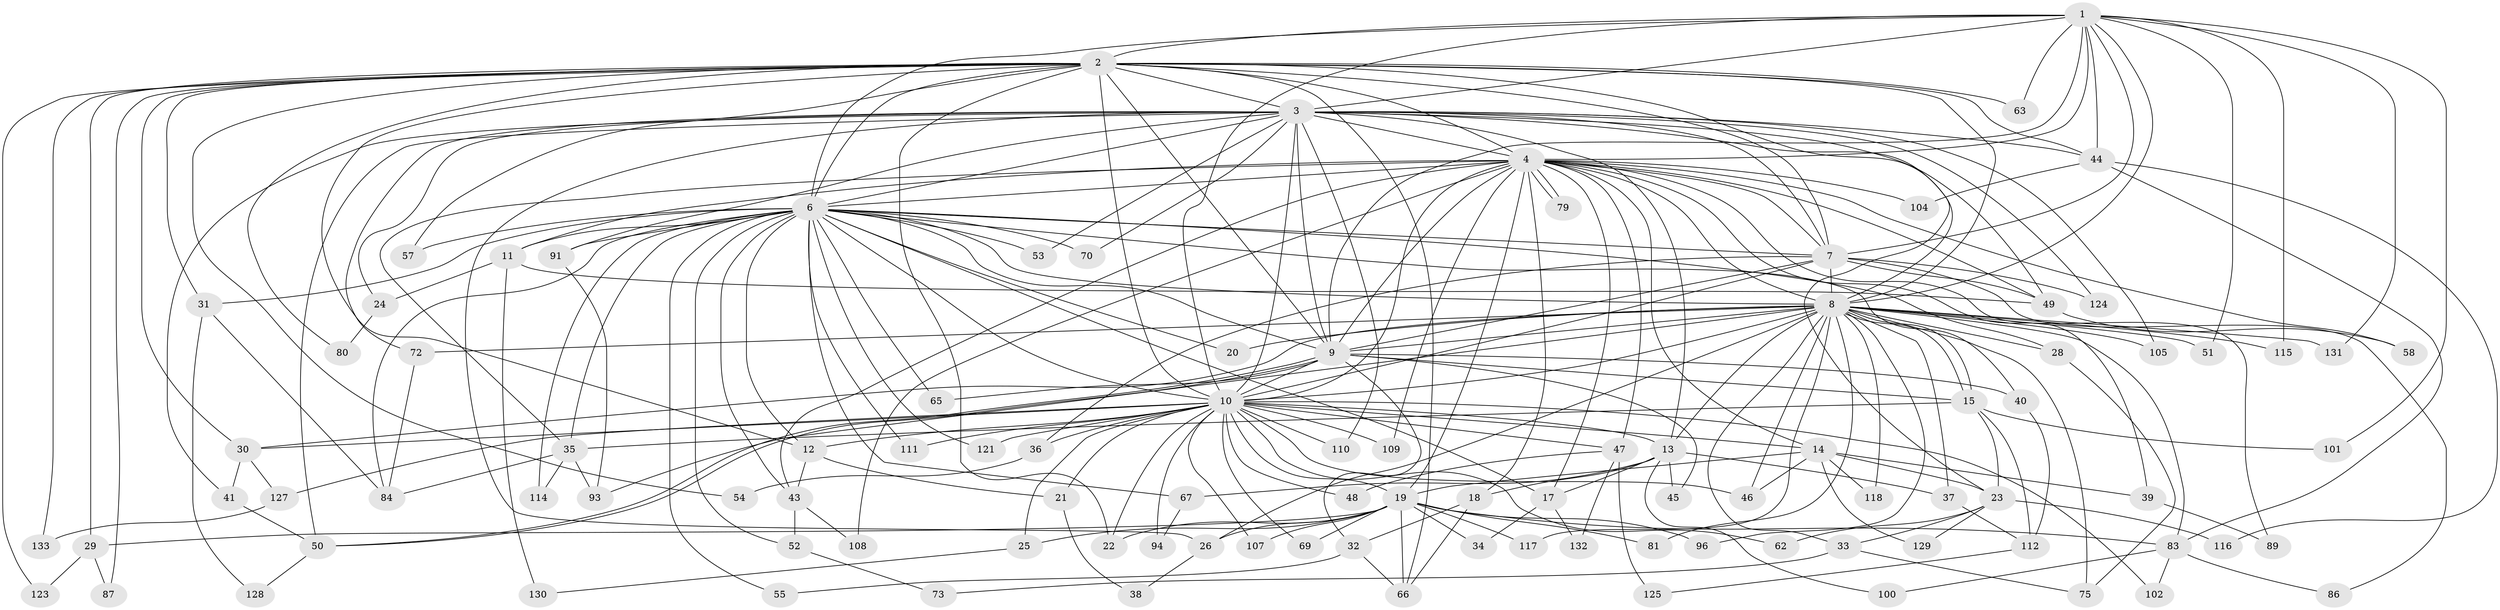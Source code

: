 // original degree distribution, {15: 0.014705882352941176, 25: 0.007352941176470588, 18: 0.007352941176470588, 27: 0.007352941176470588, 17: 0.014705882352941176, 30: 0.007352941176470588, 32: 0.007352941176470588, 33: 0.007352941176470588, 4: 0.09558823529411764, 5: 0.051470588235294115, 7: 0.029411764705882353, 6: 0.029411764705882353, 10: 0.007352941176470588, 2: 0.5514705882352942, 3: 0.16176470588235295}
// Generated by graph-tools (version 1.1) at 2025/11/02/27/25 16:11:04]
// undirected, 102 vertices, 247 edges
graph export_dot {
graph [start="1"]
  node [color=gray90,style=filled];
  1 [super="+134"];
  2 [super="+98"];
  3 [super="+5"];
  4 [super="+106"];
  6 [super="+82"];
  7 [super="+113"];
  8 [super="+56"];
  9 [super="+135"];
  10 [super="+136"];
  11 [super="+103"];
  12 [super="+95"];
  13 [super="+16"];
  14 [super="+76"];
  15 [super="+59"];
  17;
  18;
  19 [super="+27"];
  20;
  21;
  22 [super="+42"];
  23;
  24;
  25 [super="+60"];
  26 [super="+74"];
  28;
  29;
  30 [super="+90"];
  31 [super="+85"];
  32 [super="+99"];
  33;
  34;
  35 [super="+61"];
  36;
  37;
  38;
  39;
  40;
  41 [super="+122"];
  43 [super="+78"];
  44 [super="+68"];
  45;
  46 [super="+126"];
  47;
  48;
  49 [super="+64"];
  50 [super="+71"];
  51;
  52;
  53;
  54;
  55;
  57;
  58;
  62;
  63;
  65;
  66 [super="+88"];
  67;
  69;
  70;
  72;
  73;
  75 [super="+77"];
  79;
  80;
  81;
  83 [super="+97"];
  84 [super="+92"];
  86;
  87;
  89;
  91;
  93 [super="+119"];
  94;
  96;
  100;
  101;
  102;
  104;
  105;
  107;
  108;
  109;
  110;
  111;
  112 [super="+120"];
  114;
  115;
  116;
  117;
  118;
  121;
  123;
  124;
  125;
  127;
  128;
  129;
  130;
  131;
  132;
  133;
  1 -- 2;
  1 -- 3 [weight=2];
  1 -- 4;
  1 -- 6;
  1 -- 7;
  1 -- 8;
  1 -- 9;
  1 -- 10;
  1 -- 51;
  1 -- 63;
  1 -- 101;
  1 -- 115;
  1 -- 131;
  1 -- 44;
  2 -- 3 [weight=3];
  2 -- 4;
  2 -- 6;
  2 -- 7;
  2 -- 8;
  2 -- 9;
  2 -- 10;
  2 -- 12;
  2 -- 22;
  2 -- 23;
  2 -- 29;
  2 -- 30;
  2 -- 31;
  2 -- 44;
  2 -- 54;
  2 -- 57;
  2 -- 63;
  2 -- 66;
  2 -- 80;
  2 -- 87;
  2 -- 123;
  2 -- 133;
  3 -- 4 [weight=2];
  3 -- 6 [weight=2];
  3 -- 7 [weight=2];
  3 -- 8 [weight=3];
  3 -- 9 [weight=2];
  3 -- 10 [weight=2];
  3 -- 24;
  3 -- 26;
  3 -- 41;
  3 -- 44 [weight=2];
  3 -- 53;
  3 -- 105;
  3 -- 124;
  3 -- 70;
  3 -- 13;
  3 -- 72;
  3 -- 91;
  3 -- 110;
  3 -- 49;
  3 -- 50;
  4 -- 6;
  4 -- 7;
  4 -- 8;
  4 -- 9 [weight=2];
  4 -- 10;
  4 -- 11;
  4 -- 14;
  4 -- 17;
  4 -- 18;
  4 -- 19;
  4 -- 35;
  4 -- 39;
  4 -- 43;
  4 -- 47;
  4 -- 58;
  4 -- 79;
  4 -- 79;
  4 -- 89;
  4 -- 104;
  4 -- 108;
  4 -- 109;
  4 -- 49;
  6 -- 7;
  6 -- 8;
  6 -- 9;
  6 -- 10;
  6 -- 11;
  6 -- 20;
  6 -- 28;
  6 -- 31;
  6 -- 40;
  6 -- 52;
  6 -- 53;
  6 -- 55;
  6 -- 57;
  6 -- 65;
  6 -- 67;
  6 -- 70;
  6 -- 91;
  6 -- 111;
  6 -- 114;
  6 -- 121;
  6 -- 17;
  6 -- 84;
  6 -- 35;
  6 -- 43;
  6 -- 12;
  7 -- 8 [weight=2];
  7 -- 9;
  7 -- 10;
  7 -- 36;
  7 -- 49 [weight=2];
  7 -- 86;
  7 -- 124;
  8 -- 9;
  8 -- 10;
  8 -- 13;
  8 -- 15;
  8 -- 15;
  8 -- 20;
  8 -- 26;
  8 -- 28;
  8 -- 33;
  8 -- 37;
  8 -- 46;
  8 -- 51;
  8 -- 75;
  8 -- 81;
  8 -- 83;
  8 -- 93;
  8 -- 96;
  8 -- 105;
  8 -- 115;
  8 -- 117;
  8 -- 118;
  8 -- 131;
  8 -- 30;
  8 -- 72;
  9 -- 10;
  9 -- 32;
  9 -- 40;
  9 -- 45;
  9 -- 50;
  9 -- 50;
  9 -- 65;
  9 -- 15;
  10 -- 12;
  10 -- 14;
  10 -- 21;
  10 -- 25;
  10 -- 30;
  10 -- 36;
  10 -- 46;
  10 -- 47;
  10 -- 48;
  10 -- 62;
  10 -- 69;
  10 -- 94;
  10 -- 102;
  10 -- 107;
  10 -- 109;
  10 -- 110;
  10 -- 111;
  10 -- 121;
  10 -- 127;
  10 -- 13;
  10 -- 19;
  10 -- 22;
  11 -- 24;
  11 -- 49;
  11 -- 130;
  12 -- 21;
  12 -- 43;
  13 -- 18;
  13 -- 37;
  13 -- 45;
  13 -- 67;
  13 -- 17;
  13 -- 100;
  14 -- 19;
  14 -- 39;
  14 -- 129;
  14 -- 118;
  14 -- 23;
  14 -- 46;
  15 -- 23;
  15 -- 35;
  15 -- 101;
  15 -- 112;
  17 -- 34;
  17 -- 132;
  18 -- 32;
  18 -- 66;
  19 -- 22;
  19 -- 25;
  19 -- 29;
  19 -- 34;
  19 -- 81;
  19 -- 117;
  19 -- 26;
  19 -- 96;
  19 -- 66;
  19 -- 69;
  19 -- 107;
  19 -- 83;
  21 -- 38;
  23 -- 33;
  23 -- 62;
  23 -- 116;
  23 -- 129;
  24 -- 80;
  25 -- 130;
  26 -- 38;
  28 -- 75;
  29 -- 87;
  29 -- 123;
  30 -- 41;
  30 -- 127;
  31 -- 128;
  31 -- 84;
  32 -- 55;
  32 -- 66;
  33 -- 73;
  33 -- 75;
  35 -- 84;
  35 -- 93;
  35 -- 114;
  36 -- 54;
  37 -- 112;
  39 -- 89;
  40 -- 112;
  41 -- 50;
  43 -- 52;
  43 -- 108;
  44 -- 83;
  44 -- 104;
  44 -- 116;
  47 -- 48;
  47 -- 125;
  47 -- 132;
  49 -- 58;
  50 -- 128;
  52 -- 73;
  67 -- 94;
  72 -- 84;
  83 -- 86;
  83 -- 100;
  83 -- 102;
  91 -- 93;
  112 -- 125;
  127 -- 133;
}
